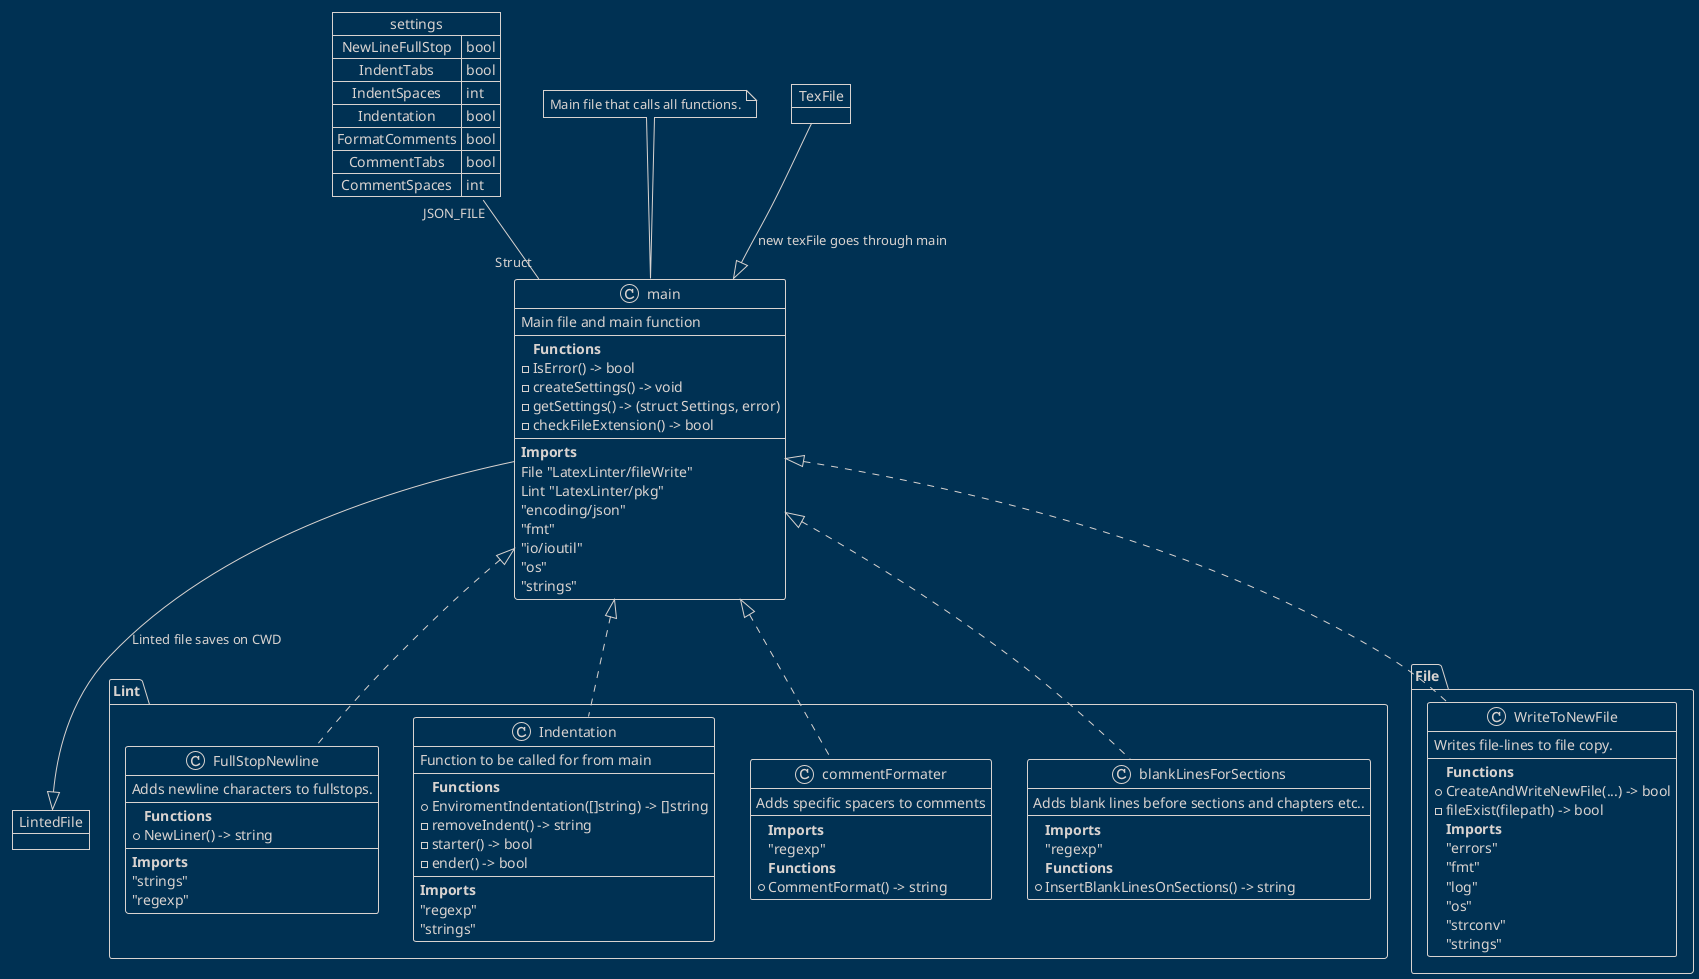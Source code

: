 @startuml
!theme blueprint

package Lint {

class FullStopNewline{
Adds newline characters to fullstops.
--
**Functions**
+NewLiner() -> string
--
**Imports**
"strings"
"regexp"
}

class Indentation{
Function to be called for from main
--
**Functions**
+EnviromentIndentation([]string) -> []string
-removeIndent() -> string
-starter() -> bool
-ender() -> bool
--
**Imports**
"regexp"
"strings"
}

class commentFormater {
 Adds specific spacers to comments
--
**Imports**
"regexp"
**Functions**
+CommentFormat() -> string
}

class blankLinesForSections {
 Adds blank lines before sections and chapters etc..
--
**Imports**
"regexp"
**Functions**
+InsertBlankLinesOnSections() -> string
}

}

package File {
class WriteToNewFile {
Writes file-lines to file copy.
--
**Functions**
+CreateAndWriteNewFile(...) -> bool
-fileExist(filepath) -> bool
**Imports**
"errors"
"fmt"
"log"
"os"
"strconv"
"strings"
}
}
map settings {
	NewLineFullStop => bool
	IndentTabs => bool
	IndentSpaces => int
	Indentation => bool
	FormatComments => bool
	CommentTabs => bool
	CommentSpaces => int
}


class main {
Main file and main function
--
**Functions**
-IsError() -> bool
-createSettings() -> void
-getSettings() -> (struct Settings, error)
-checkFileExtension() -> bool
--
**Imports**
File "LatexLinter/fileWrite"
Lint "LatexLinter/pkg"
"encoding/json"
"fmt"
"io/ioutil"
"os"
"strings"
}



note top of main : Main file that calls all functions.

object TexFile
object LintedFile
settings "JSON_FILE"--"Struct" main
main <|.. Indentation
main <|.. commentFormater
main <|.. WriteToNewFile
TexFile --|> main : new texFile goes through main
main --|> LintedFile : Linted file saves on CWD
main <|.. FullStopNewline
main <|.. blankLinesForSections
@enduml